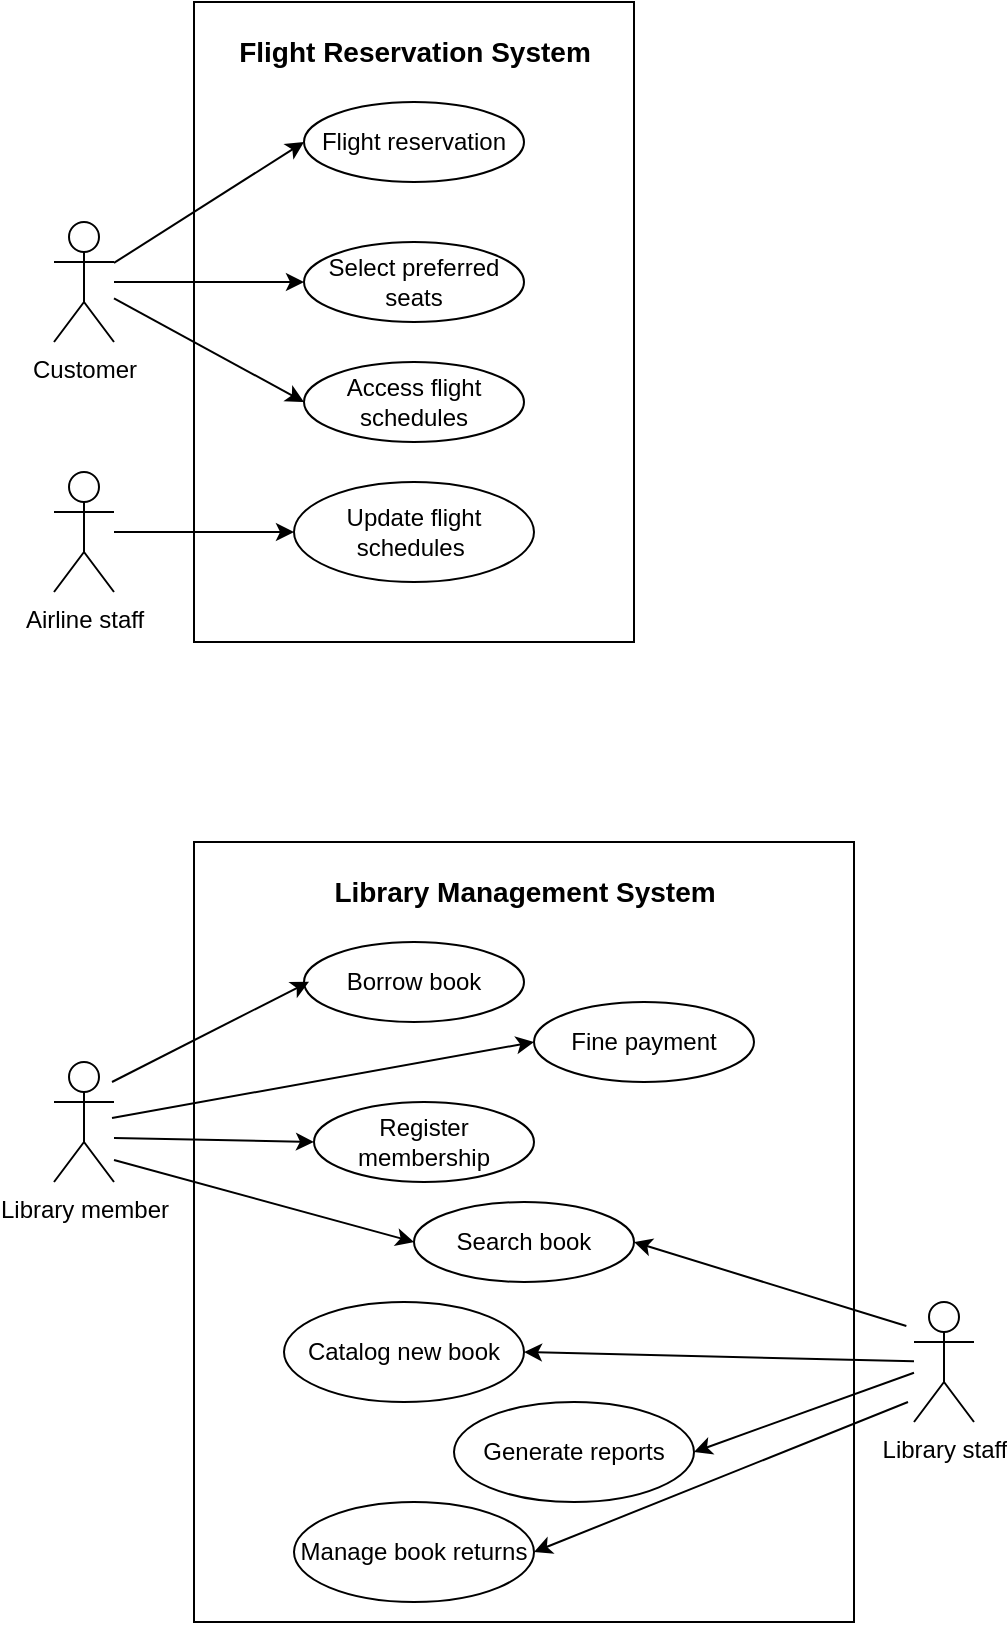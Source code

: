 <mxfile version="21.3.7" type="github" pages="3">
  <diagram name="Page-1" id="WjCeue9oNPRDExThyrDB">
    <mxGraphModel dx="1158" dy="1180" grid="1" gridSize="10" guides="1" tooltips="1" connect="1" arrows="1" fold="1" page="1" pageScale="1" pageWidth="850" pageHeight="1100" math="0" shadow="0">
      <root>
        <mxCell id="0" />
        <mxCell id="1" parent="0" />
        <mxCell id="Q8-kpdwrW5LMP03cHDGk-1" value="" style="rounded=0;whiteSpace=wrap;html=1;" vertex="1" parent="1">
          <mxGeometry x="110" y="30" width="220" height="320" as="geometry" />
        </mxCell>
        <mxCell id="Q8-kpdwrW5LMP03cHDGk-2" value="&lt;b&gt;&lt;font style=&quot;font-size: 14px;&quot;&gt;Flight Reservation System&lt;/font&gt;&lt;/b&gt;" style="text;html=1;strokeColor=none;fillColor=none;align=center;verticalAlign=middle;whiteSpace=wrap;rounded=0;" vertex="1" parent="1">
          <mxGeometry x="127.5" y="40" width="185" height="30" as="geometry" />
        </mxCell>
        <mxCell id="Q8-kpdwrW5LMP03cHDGk-3" value="Customer" style="shape=umlActor;verticalLabelPosition=bottom;verticalAlign=top;html=1;outlineConnect=0;" vertex="1" parent="1">
          <mxGeometry x="40" y="140" width="30" height="60" as="geometry" />
        </mxCell>
        <mxCell id="Q8-kpdwrW5LMP03cHDGk-7" value="Flight reservation" style="ellipse;whiteSpace=wrap;html=1;" vertex="1" parent="1">
          <mxGeometry x="165" y="80" width="110" height="40" as="geometry" />
        </mxCell>
        <mxCell id="Q8-kpdwrW5LMP03cHDGk-8" value="Airline staff" style="shape=umlActor;verticalLabelPosition=bottom;verticalAlign=top;html=1;outlineConnect=0;" vertex="1" parent="1">
          <mxGeometry x="40" y="265" width="30" height="60" as="geometry" />
        </mxCell>
        <mxCell id="Q8-kpdwrW5LMP03cHDGk-9" value="Update flight schedules&amp;nbsp;" style="ellipse;whiteSpace=wrap;html=1;" vertex="1" parent="1">
          <mxGeometry x="160" y="270" width="120" height="50" as="geometry" />
        </mxCell>
        <mxCell id="Q8-kpdwrW5LMP03cHDGk-10" value="" style="endArrow=classic;html=1;rounded=0;entryX=0;entryY=0.5;entryDx=0;entryDy=0;" edge="1" parent="1" source="Q8-kpdwrW5LMP03cHDGk-3" target="Q8-kpdwrW5LMP03cHDGk-7">
          <mxGeometry width="50" height="50" relative="1" as="geometry">
            <mxPoint x="200" y="200" as="sourcePoint" />
            <mxPoint x="250" y="150" as="targetPoint" />
          </mxGeometry>
        </mxCell>
        <mxCell id="Q8-kpdwrW5LMP03cHDGk-11" value="" style="endArrow=classic;html=1;rounded=0;entryX=0;entryY=0.5;entryDx=0;entryDy=0;" edge="1" parent="1" source="Q8-kpdwrW5LMP03cHDGk-8" target="Q8-kpdwrW5LMP03cHDGk-9">
          <mxGeometry width="50" height="50" relative="1" as="geometry">
            <mxPoint x="200" y="330" as="sourcePoint" />
            <mxPoint x="250" y="280" as="targetPoint" />
          </mxGeometry>
        </mxCell>
        <mxCell id="Q8-kpdwrW5LMP03cHDGk-12" value="Select preferred seats" style="ellipse;whiteSpace=wrap;html=1;" vertex="1" parent="1">
          <mxGeometry x="165" y="150" width="110" height="40" as="geometry" />
        </mxCell>
        <mxCell id="Q8-kpdwrW5LMP03cHDGk-13" value="Access flight schedules" style="ellipse;whiteSpace=wrap;html=1;" vertex="1" parent="1">
          <mxGeometry x="165" y="210" width="110" height="40" as="geometry" />
        </mxCell>
        <mxCell id="Q8-kpdwrW5LMP03cHDGk-14" value="" style="endArrow=classic;html=1;rounded=0;entryX=0;entryY=0.5;entryDx=0;entryDy=0;" edge="1" parent="1" source="Q8-kpdwrW5LMP03cHDGk-3">
          <mxGeometry width="50" height="50" relative="1" as="geometry">
            <mxPoint x="75" y="170" as="sourcePoint" />
            <mxPoint x="165" y="170" as="targetPoint" />
          </mxGeometry>
        </mxCell>
        <mxCell id="Q8-kpdwrW5LMP03cHDGk-15" value="" style="endArrow=classic;html=1;rounded=0;entryX=0;entryY=0.5;entryDx=0;entryDy=0;" edge="1" parent="1" source="Q8-kpdwrW5LMP03cHDGk-3" target="Q8-kpdwrW5LMP03cHDGk-13">
          <mxGeometry width="50" height="50" relative="1" as="geometry">
            <mxPoint x="80" y="305" as="sourcePoint" />
            <mxPoint x="170" y="305" as="targetPoint" />
          </mxGeometry>
        </mxCell>
        <mxCell id="Q8-kpdwrW5LMP03cHDGk-16" value="" style="rounded=0;whiteSpace=wrap;html=1;" vertex="1" parent="1">
          <mxGeometry x="110" y="450" width="330" height="390" as="geometry" />
        </mxCell>
        <mxCell id="Q8-kpdwrW5LMP03cHDGk-17" value="&lt;b&gt;&lt;font style=&quot;font-size: 14px;&quot;&gt;Library Management System&lt;/font&gt;&lt;/b&gt;" style="text;html=1;strokeColor=none;fillColor=none;align=center;verticalAlign=middle;whiteSpace=wrap;rounded=0;" vertex="1" parent="1">
          <mxGeometry x="178.75" y="460" width="192.5" height="30" as="geometry" />
        </mxCell>
        <mxCell id="Q8-kpdwrW5LMP03cHDGk-18" value="Library member" style="shape=umlActor;verticalLabelPosition=bottom;verticalAlign=top;html=1;outlineConnect=0;" vertex="1" parent="1">
          <mxGeometry x="40" y="560" width="30" height="60" as="geometry" />
        </mxCell>
        <mxCell id="Q8-kpdwrW5LMP03cHDGk-19" value="Borrow book" style="ellipse;whiteSpace=wrap;html=1;" vertex="1" parent="1">
          <mxGeometry x="165" y="500" width="110" height="40" as="geometry" />
        </mxCell>
        <mxCell id="Q8-kpdwrW5LMP03cHDGk-20" value="Library staff" style="shape=umlActor;verticalLabelPosition=bottom;verticalAlign=top;html=1;outlineConnect=0;" vertex="1" parent="1">
          <mxGeometry x="470" y="680" width="30" height="60" as="geometry" />
        </mxCell>
        <mxCell id="Q8-kpdwrW5LMP03cHDGk-21" value="Catalog new book" style="ellipse;whiteSpace=wrap;html=1;" vertex="1" parent="1">
          <mxGeometry x="155" y="680" width="120" height="50" as="geometry" />
        </mxCell>
        <mxCell id="Q8-kpdwrW5LMP03cHDGk-22" value="" style="endArrow=classic;html=1;rounded=0;entryX=0.023;entryY=0.497;entryDx=0;entryDy=0;entryPerimeter=0;" edge="1" parent="1" target="Q8-kpdwrW5LMP03cHDGk-19">
          <mxGeometry width="50" height="50" relative="1" as="geometry">
            <mxPoint x="69" y="570" as="sourcePoint" />
            <mxPoint x="154" y="520" as="targetPoint" />
          </mxGeometry>
        </mxCell>
        <mxCell id="Q8-kpdwrW5LMP03cHDGk-23" value="" style="endArrow=classic;html=1;rounded=0;entryX=1;entryY=0.5;entryDx=0;entryDy=0;" edge="1" parent="1" source="Q8-kpdwrW5LMP03cHDGk-20" target="Q8-kpdwrW5LMP03cHDGk-21">
          <mxGeometry width="50" height="50" relative="1" as="geometry">
            <mxPoint x="200" y="750" as="sourcePoint" />
            <mxPoint x="280" y="715" as="targetPoint" />
          </mxGeometry>
        </mxCell>
        <mxCell id="Q8-kpdwrW5LMP03cHDGk-24" value="Register membership" style="ellipse;whiteSpace=wrap;html=1;" vertex="1" parent="1">
          <mxGeometry x="170" y="580" width="110" height="40" as="geometry" />
        </mxCell>
        <mxCell id="Q8-kpdwrW5LMP03cHDGk-25" value="Search book" style="ellipse;whiteSpace=wrap;html=1;" vertex="1" parent="1">
          <mxGeometry x="220" y="630" width="110" height="40" as="geometry" />
        </mxCell>
        <mxCell id="Q8-kpdwrW5LMP03cHDGk-26" value="" style="endArrow=classic;html=1;rounded=0;entryX=0;entryY=0.5;entryDx=0;entryDy=0;" edge="1" parent="1" target="Q8-kpdwrW5LMP03cHDGk-24">
          <mxGeometry width="50" height="50" relative="1" as="geometry">
            <mxPoint x="70" y="598" as="sourcePoint" />
            <mxPoint x="155" y="578" as="targetPoint" />
          </mxGeometry>
        </mxCell>
        <mxCell id="Q8-kpdwrW5LMP03cHDGk-27" value="" style="endArrow=classic;html=1;rounded=0;entryX=0;entryY=0.5;entryDx=0;entryDy=0;" edge="1" parent="1" target="Q8-kpdwrW5LMP03cHDGk-25">
          <mxGeometry width="50" height="50" relative="1" as="geometry">
            <mxPoint x="70" y="609" as="sourcePoint" />
            <mxPoint x="155" y="639" as="targetPoint" />
          </mxGeometry>
        </mxCell>
        <mxCell id="Q8-kpdwrW5LMP03cHDGk-28" value="Manage book returns" style="ellipse;whiteSpace=wrap;html=1;" vertex="1" parent="1">
          <mxGeometry x="160" y="780" width="120" height="50" as="geometry" />
        </mxCell>
        <mxCell id="Q8-kpdwrW5LMP03cHDGk-29" value="Fine payment" style="ellipse;whiteSpace=wrap;html=1;" vertex="1" parent="1">
          <mxGeometry x="280" y="530" width="110" height="40" as="geometry" />
        </mxCell>
        <mxCell id="Q8-kpdwrW5LMP03cHDGk-30" value="Generate reports" style="ellipse;whiteSpace=wrap;html=1;" vertex="1" parent="1">
          <mxGeometry x="240" y="730" width="120" height="50" as="geometry" />
        </mxCell>
        <mxCell id="Q8-kpdwrW5LMP03cHDGk-31" value="" style="endArrow=classic;html=1;rounded=0;entryX=0;entryY=0.5;entryDx=0;entryDy=0;" edge="1" parent="1" target="Q8-kpdwrW5LMP03cHDGk-29">
          <mxGeometry width="50" height="50" relative="1" as="geometry">
            <mxPoint x="69" y="588" as="sourcePoint" />
            <mxPoint x="269.0" y="538" as="targetPoint" />
          </mxGeometry>
        </mxCell>
        <mxCell id="Q8-kpdwrW5LMP03cHDGk-32" value="" style="endArrow=classic;html=1;rounded=0;entryX=1;entryY=0.5;entryDx=0;entryDy=0;" edge="1" parent="1" target="Q8-kpdwrW5LMP03cHDGk-25">
          <mxGeometry width="50" height="50" relative="1" as="geometry">
            <mxPoint x="466.176" y="692" as="sourcePoint" />
            <mxPoint x="335" y="652" as="targetPoint" />
          </mxGeometry>
        </mxCell>
        <mxCell id="Q8-kpdwrW5LMP03cHDGk-33" value="" style="endArrow=classic;html=1;rounded=0;entryX=1;entryY=0.5;entryDx=0;entryDy=0;" edge="1" parent="1" source="Q8-kpdwrW5LMP03cHDGk-20" target="Q8-kpdwrW5LMP03cHDGk-30">
          <mxGeometry width="50" height="50" relative="1" as="geometry">
            <mxPoint x="460" y="720" as="sourcePoint" />
            <mxPoint x="264.0" y="753" as="targetPoint" />
          </mxGeometry>
        </mxCell>
        <mxCell id="Q8-kpdwrW5LMP03cHDGk-34" value="" style="endArrow=classic;html=1;rounded=0;entryX=1;entryY=0.5;entryDx=0;entryDy=0;" edge="1" parent="1" target="Q8-kpdwrW5LMP03cHDGk-28">
          <mxGeometry width="50" height="50" relative="1" as="geometry">
            <mxPoint x="467" y="730" as="sourcePoint" />
            <mxPoint x="287" y="805" as="targetPoint" />
          </mxGeometry>
        </mxCell>
      </root>
    </mxGraphModel>
  </diagram>
  <diagram id="GZ9rL6wWL8wq_5py-PKl" name="Page-2">
    <mxGraphModel dx="548" dy="559" grid="1" gridSize="10" guides="1" tooltips="1" connect="1" arrows="1" fold="1" page="1" pageScale="1" pageWidth="850" pageHeight="1100" math="0" shadow="0">
      <root>
        <mxCell id="0" />
        <mxCell id="1" parent="0" />
        <mxCell id="OfLIYp0WnvrLOEZf-eT9-1" value="" style="rounded=0;whiteSpace=wrap;html=1;" vertex="1" parent="1">
          <mxGeometry x="190" y="60" width="340" height="320" as="geometry" />
        </mxCell>
        <mxCell id="OfLIYp0WnvrLOEZf-eT9-2" value="&lt;b&gt;&lt;font style=&quot;font-size: 14px;&quot;&gt;Automated Teller Machine (ATM) System&lt;/font&gt;&lt;/b&gt;" style="text;html=1;strokeColor=none;fillColor=none;align=center;verticalAlign=middle;whiteSpace=wrap;rounded=0;" vertex="1" parent="1">
          <mxGeometry x="218.75" y="70" width="282.5" height="30" as="geometry" />
        </mxCell>
        <mxCell id="OfLIYp0WnvrLOEZf-eT9-3" value="Customer" style="shape=umlActor;verticalLabelPosition=bottom;verticalAlign=top;html=1;outlineConnect=0;" vertex="1" parent="1">
          <mxGeometry x="70" y="210" width="30" height="60" as="geometry" />
        </mxCell>
        <mxCell id="OfLIYp0WnvrLOEZf-eT9-4" value="Cash withdrawals" style="ellipse;whiteSpace=wrap;html=1;" vertex="1" parent="1">
          <mxGeometry x="245" y="110" width="110" height="40" as="geometry" />
        </mxCell>
        <mxCell id="OfLIYp0WnvrLOEZf-eT9-6" value="Account statement printing" style="ellipse;whiteSpace=wrap;html=1;" vertex="1" parent="1">
          <mxGeometry x="360" y="130" width="120" height="50" as="geometry" />
        </mxCell>
        <mxCell id="OfLIYp0WnvrLOEZf-eT9-7" value="" style="endArrow=classic;html=1;rounded=0;entryX=0;entryY=0.5;entryDx=0;entryDy=0;" edge="1" parent="1" target="OfLIYp0WnvrLOEZf-eT9-4">
          <mxGeometry width="50" height="50" relative="1" as="geometry">
            <mxPoint x="90" y="240" as="sourcePoint" />
            <mxPoint x="330" y="180" as="targetPoint" />
          </mxGeometry>
        </mxCell>
        <mxCell id="OfLIYp0WnvrLOEZf-eT9-9" value="Balance inquiries" style="ellipse;whiteSpace=wrap;html=1;" vertex="1" parent="1">
          <mxGeometry x="240" y="190" width="110" height="40" as="geometry" />
        </mxCell>
        <mxCell id="OfLIYp0WnvrLOEZf-eT9-10" value="Fund transfer" style="ellipse;whiteSpace=wrap;html=1;" vertex="1" parent="1">
          <mxGeometry x="260" y="260" width="110" height="40" as="geometry" />
        </mxCell>
        <mxCell id="OfLIYp0WnvrLOEZf-eT9-11" value="" style="endArrow=classic;html=1;rounded=0;entryX=0;entryY=0.5;entryDx=0;entryDy=0;" edge="1" parent="1" target="OfLIYp0WnvrLOEZf-eT9-9">
          <mxGeometry width="50" height="50" relative="1" as="geometry">
            <mxPoint x="90" y="240" as="sourcePoint" />
            <mxPoint x="245" y="200" as="targetPoint" />
          </mxGeometry>
        </mxCell>
        <mxCell id="OfLIYp0WnvrLOEZf-eT9-12" value="" style="endArrow=classic;html=1;rounded=0;entryX=0;entryY=0.5;entryDx=0;entryDy=0;" edge="1" parent="1" target="OfLIYp0WnvrLOEZf-eT9-10">
          <mxGeometry width="50" height="50" relative="1" as="geometry">
            <mxPoint x="90" y="240" as="sourcePoint" />
            <mxPoint x="250" y="335" as="targetPoint" />
          </mxGeometry>
        </mxCell>
        <mxCell id="OfLIYp0WnvrLOEZf-eT9-14" value="PIN change" style="ellipse;whiteSpace=wrap;html=1;" vertex="1" parent="1">
          <mxGeometry x="380" y="220" width="120" height="50" as="geometry" />
        </mxCell>
        <mxCell id="OfLIYp0WnvrLOEZf-eT9-15" value="Bill payment" style="ellipse;whiteSpace=wrap;html=1;" vertex="1" parent="1">
          <mxGeometry x="355" y="310" width="120" height="50" as="geometry" />
        </mxCell>
        <mxCell id="OfLIYp0WnvrLOEZf-eT9-16" value="" style="endArrow=classic;html=1;rounded=0;entryX=0;entryY=0.5;entryDx=0;entryDy=0;" edge="1" parent="1" target="OfLIYp0WnvrLOEZf-eT9-6">
          <mxGeometry width="50" height="50" relative="1" as="geometry">
            <mxPoint x="90" y="240" as="sourcePoint" />
            <mxPoint x="350" y="190" as="targetPoint" />
          </mxGeometry>
        </mxCell>
        <mxCell id="OfLIYp0WnvrLOEZf-eT9-17" value="" style="endArrow=classic;html=1;rounded=0;entryX=0;entryY=0.5;entryDx=0;entryDy=0;" edge="1" parent="1" target="OfLIYp0WnvrLOEZf-eT9-14">
          <mxGeometry width="50" height="50" relative="1" as="geometry">
            <mxPoint x="90" y="240" as="sourcePoint" />
            <mxPoint x="350" y="190" as="targetPoint" />
          </mxGeometry>
        </mxCell>
        <mxCell id="OfLIYp0WnvrLOEZf-eT9-18" value="" style="endArrow=classic;html=1;rounded=0;entryX=0;entryY=0.5;entryDx=0;entryDy=0;" edge="1" parent="1" target="OfLIYp0WnvrLOEZf-eT9-15">
          <mxGeometry width="50" height="50" relative="1" as="geometry">
            <mxPoint x="90" y="240" as="sourcePoint" />
            <mxPoint x="390" y="255" as="targetPoint" />
          </mxGeometry>
        </mxCell>
        <mxCell id="GMJfs7UsbbpV-X-8Ea8f-1" value="" style="rounded=0;whiteSpace=wrap;html=1;" vertex="1" parent="1">
          <mxGeometry x="200" y="460" width="240" height="140" as="geometry" />
        </mxCell>
        <mxCell id="GMJfs7UsbbpV-X-8Ea8f-2" value="&lt;b&gt;&lt;font style=&quot;font-size: 14px;&quot;&gt;Hospital Management System&lt;/font&gt;&lt;/b&gt;" style="text;html=1;strokeColor=none;fillColor=none;align=center;verticalAlign=middle;whiteSpace=wrap;rounded=0;" vertex="1" parent="1">
          <mxGeometry x="218.75" y="470" width="202.5" height="30" as="geometry" />
        </mxCell>
        <mxCell id="GMJfs7UsbbpV-X-8Ea8f-3" value="Administrator" style="shape=umlActor;verticalLabelPosition=bottom;verticalAlign=top;html=1;outlineConnect=0;" vertex="1" parent="1">
          <mxGeometry x="130" y="520" width="30" height="60" as="geometry" />
        </mxCell>
        <mxCell id="GMJfs7UsbbpV-X-8Ea8f-4" value="Enter patient&#39;s details" style="ellipse;whiteSpace=wrap;html=1;" vertex="1" parent="1">
          <mxGeometry x="265" y="530" width="110" height="40" as="geometry" />
        </mxCell>
        <mxCell id="GMJfs7UsbbpV-X-8Ea8f-11" value="" style="endArrow=classic;html=1;rounded=0;entryX=0;entryY=0.5;entryDx=0;entryDy=0;" edge="1" parent="1" source="GMJfs7UsbbpV-X-8Ea8f-3" target="GMJfs7UsbbpV-X-8Ea8f-4">
          <mxGeometry width="50" height="50" relative="1" as="geometry">
            <mxPoint x="165" y="600" as="sourcePoint" />
            <mxPoint x="255" y="600" as="targetPoint" />
          </mxGeometry>
        </mxCell>
      </root>
    </mxGraphModel>
  </diagram>
  <diagram id="LWu-5lSB70NDngWm8Vzc" name="Page-3">
    <mxGraphModel dx="1042" dy="1130" grid="1" gridSize="10" guides="1" tooltips="1" connect="1" arrows="1" fold="1" page="1" pageScale="1" pageWidth="850" pageHeight="1100" math="0" shadow="0">
      <root>
        <mxCell id="0" />
        <mxCell id="1" parent="0" />
        <mxCell id="A_65VTMRXlVjF5B9rJ2u-1" value="Student" style="swimlane;whiteSpace=wrap" vertex="1" parent="1">
          <mxGeometry x="164.5" y="128" width="280" height="570" as="geometry">
            <mxRectangle x="164.5" y="128" width="90" height="30" as="alternateBounds" />
          </mxGeometry>
        </mxCell>
        <mxCell id="A_65VTMRXlVjF5B9rJ2u-2" style="edgeStyle=orthogonalEdgeStyle;rounded=0;orthogonalLoop=1;jettySize=auto;html=1;exitX=0.5;exitY=1;exitDx=0;exitDy=0;entryX=0.5;entryY=0;entryDx=0;entryDy=0;" edge="1" parent="A_65VTMRXlVjF5B9rJ2u-1" source="A_65VTMRXlVjF5B9rJ2u-3" target="A_65VTMRXlVjF5B9rJ2u-4">
          <mxGeometry relative="1" as="geometry" />
        </mxCell>
        <mxCell id="A_65VTMRXlVjF5B9rJ2u-3" value="" style="ellipse;shape=startState;fillColor=#000000;strokeColor=#ff0000;" vertex="1" parent="A_65VTMRXlVjF5B9rJ2u-1">
          <mxGeometry x="125" y="40" width="30" height="30" as="geometry" />
        </mxCell>
        <mxCell id="A_65VTMRXlVjF5B9rJ2u-4" value="Go to &quot;Event Registration&quot; page" style="" vertex="1" parent="A_65VTMRXlVjF5B9rJ2u-1">
          <mxGeometry x="45" y="110" width="190" height="50" as="geometry" />
        </mxCell>
        <mxCell id="A_65VTMRXlVjF5B9rJ2u-5" value="Select desired event" style="" vertex="1" parent="A_65VTMRXlVjF5B9rJ2u-1">
          <mxGeometry x="75" y="202" width="130" height="50" as="geometry" />
        </mxCell>
        <mxCell id="A_65VTMRXlVjF5B9rJ2u-6" style="edgeStyle=orthogonalEdgeStyle;rounded=0;orthogonalLoop=1;jettySize=auto;html=1;entryX=0.5;entryY=0;entryDx=0;entryDy=0;" edge="1" parent="A_65VTMRXlVjF5B9rJ2u-1" source="A_65VTMRXlVjF5B9rJ2u-7" target="A_65VTMRXlVjF5B9rJ2u-8">
          <mxGeometry relative="1" as="geometry" />
        </mxCell>
        <mxCell id="A_65VTMRXlVjF5B9rJ2u-7" value="Fills in information" style="" vertex="1" parent="A_65VTMRXlVjF5B9rJ2u-1">
          <mxGeometry x="85" y="292" width="110" height="35" as="geometry" />
        </mxCell>
        <mxCell id="A_65VTMRXlVjF5B9rJ2u-8" value="Submit form" style="" vertex="1" parent="A_65VTMRXlVjF5B9rJ2u-1">
          <mxGeometry x="95" y="362" width="90" height="35" as="geometry" />
        </mxCell>
        <mxCell id="A_65VTMRXlVjF5B9rJ2u-9" value="System" style="swimlane;whiteSpace=wrap" vertex="1" parent="1">
          <mxGeometry x="444.5" y="128" width="340" height="570" as="geometry" />
        </mxCell>
        <mxCell id="A_65VTMRXlVjF5B9rJ2u-10" value="Display a list of available events" style="" vertex="1" parent="A_65VTMRXlVjF5B9rJ2u-9">
          <mxGeometry x="20" y="110" width="200" height="50" as="geometry" />
        </mxCell>
        <mxCell id="A_65VTMRXlVjF5B9rJ2u-11" style="edgeStyle=orthogonalEdgeStyle;rounded=0;orthogonalLoop=1;jettySize=auto;html=1;entryX=0.5;entryY=0;entryDx=0;entryDy=0;" edge="1" parent="A_65VTMRXlVjF5B9rJ2u-9" source="A_65VTMRXlVjF5B9rJ2u-12" target="A_65VTMRXlVjF5B9rJ2u-15">
          <mxGeometry relative="1" as="geometry" />
        </mxCell>
        <mxCell id="A_65VTMRXlVjF5B9rJ2u-12" value="Display event details" style="" vertex="1" parent="A_65VTMRXlVjF5B9rJ2u-9">
          <mxGeometry x="52.5" y="207" width="135" height="40" as="geometry" />
        </mxCell>
        <mxCell id="A_65VTMRXlVjF5B9rJ2u-13" style="edgeStyle=orthogonalEdgeStyle;rounded=0;orthogonalLoop=1;jettySize=auto;html=1;" edge="1" parent="A_65VTMRXlVjF5B9rJ2u-9" source="A_65VTMRXlVjF5B9rJ2u-15">
          <mxGeometry relative="1" as="geometry">
            <mxPoint x="-84.5" y="312.5" as="targetPoint" />
          </mxGeometry>
        </mxCell>
        <mxCell id="A_65VTMRXlVjF5B9rJ2u-14" style="edgeStyle=orthogonalEdgeStyle;rounded=0;orthogonalLoop=1;jettySize=auto;html=1;entryX=0;entryY=0.5;entryDx=0;entryDy=0;" edge="1" parent="A_65VTMRXlVjF5B9rJ2u-9" source="A_65VTMRXlVjF5B9rJ2u-15" target="A_65VTMRXlVjF5B9rJ2u-17">
          <mxGeometry relative="1" as="geometry" />
        </mxCell>
        <mxCell id="A_65VTMRXlVjF5B9rJ2u-15" value="Event registration full" style="rhombus;fillColor=#ffffc0;strokeColor=#ff0000;" vertex="1" parent="A_65VTMRXlVjF5B9rJ2u-9">
          <mxGeometry x="37.75" y="285" width="164.5" height="55" as="geometry" />
        </mxCell>
        <mxCell id="A_65VTMRXlVjF5B9rJ2u-16" value="" style="ellipse;shape=endState;fillColor=#000000;strokeColor=#ff0000" vertex="1" parent="A_65VTMRXlVjF5B9rJ2u-9">
          <mxGeometry x="255.5" y="476" width="30" height="30" as="geometry" />
        </mxCell>
        <mxCell id="A_65VTMRXlVjF5B9rJ2u-17" value="Display error message" style="" vertex="1" parent="A_65VTMRXlVjF5B9rJ2u-9">
          <mxGeometry x="175.5" y="362" width="145" height="38" as="geometry" />
        </mxCell>
        <mxCell id="A_65VTMRXlVjF5B9rJ2u-18" style="edgeStyle=orthogonalEdgeStyle;rounded=0;orthogonalLoop=1;jettySize=auto;html=1;exitX=0.5;exitY=1;exitDx=0;exitDy=0;entryX=0.5;entryY=0;entryDx=0;entryDy=0;" edge="1" parent="A_65VTMRXlVjF5B9rJ2u-9" source="A_65VTMRXlVjF5B9rJ2u-19" target="A_65VTMRXlVjF5B9rJ2u-21">
          <mxGeometry relative="1" as="geometry" />
        </mxCell>
        <mxCell id="A_65VTMRXlVjF5B9rJ2u-19" value="Confirms registration" style="" vertex="1" parent="A_65VTMRXlVjF5B9rJ2u-9">
          <mxGeometry x="47.5" y="412" width="145" height="38" as="geometry" />
        </mxCell>
        <mxCell id="A_65VTMRXlVjF5B9rJ2u-20" style="edgeStyle=orthogonalEdgeStyle;rounded=0;orthogonalLoop=1;jettySize=auto;html=1;entryX=0;entryY=0.5;entryDx=0;entryDy=0;" edge="1" parent="A_65VTMRXlVjF5B9rJ2u-9" source="A_65VTMRXlVjF5B9rJ2u-21" target="A_65VTMRXlVjF5B9rJ2u-16">
          <mxGeometry relative="1" as="geometry" />
        </mxCell>
        <mxCell id="A_65VTMRXlVjF5B9rJ2u-21" value="Display confirmation message" style="" vertex="1" parent="A_65VTMRXlVjF5B9rJ2u-9">
          <mxGeometry x="28.75" y="472" width="182.5" height="38" as="geometry" />
        </mxCell>
        <mxCell id="A_65VTMRXlVjF5B9rJ2u-22" value="No" style="text;strokeColor=none;align=center;fillColor=none;html=1;verticalAlign=middle;whiteSpace=wrap;rounded=0;" vertex="1" parent="A_65VTMRXlVjF5B9rJ2u-9">
          <mxGeometry y="285" width="60" height="30" as="geometry" />
        </mxCell>
        <mxCell id="A_65VTMRXlVjF5B9rJ2u-23" value="Yes" style="text;strokeColor=none;align=center;fillColor=none;html=1;verticalAlign=middle;whiteSpace=wrap;rounded=0;" vertex="1" parent="A_65VTMRXlVjF5B9rJ2u-9">
          <mxGeometry x="105.5" y="332" width="60" height="30" as="geometry" />
        </mxCell>
        <mxCell id="A_65VTMRXlVjF5B9rJ2u-24" value="" style="edgeStyle=orthogonalEdgeStyle;rounded=0;orthogonalLoop=1;jettySize=auto;html=1;" edge="1" parent="1" source="A_65VTMRXlVjF5B9rJ2u-4" target="A_65VTMRXlVjF5B9rJ2u-10">
          <mxGeometry relative="1" as="geometry" />
        </mxCell>
        <mxCell id="A_65VTMRXlVjF5B9rJ2u-25" style="edgeStyle=orthogonalEdgeStyle;rounded=0;orthogonalLoop=1;jettySize=auto;html=1;entryX=0.75;entryY=0;entryDx=0;entryDy=0;" edge="1" parent="1" source="A_65VTMRXlVjF5B9rJ2u-17" target="A_65VTMRXlVjF5B9rJ2u-4">
          <mxGeometry relative="1" as="geometry">
            <Array as="points">
              <mxPoint x="710" y="218" />
              <mxPoint x="352" y="218" />
            </Array>
          </mxGeometry>
        </mxCell>
        <mxCell id="A_65VTMRXlVjF5B9rJ2u-26" style="edgeStyle=orthogonalEdgeStyle;rounded=0;orthogonalLoop=1;jettySize=auto;html=1;entryX=0;entryY=0.5;entryDx=0;entryDy=0;" edge="1" parent="1" source="A_65VTMRXlVjF5B9rJ2u-8" target="A_65VTMRXlVjF5B9rJ2u-19">
          <mxGeometry relative="1" as="geometry">
            <Array as="points">
              <mxPoint x="305" y="559" />
            </Array>
          </mxGeometry>
        </mxCell>
        <mxCell id="A_65VTMRXlVjF5B9rJ2u-27" style="edgeStyle=orthogonalEdgeStyle;rounded=0;orthogonalLoop=1;jettySize=auto;html=1;" edge="1" parent="1" source="A_65VTMRXlVjF5B9rJ2u-5" target="A_65VTMRXlVjF5B9rJ2u-12">
          <mxGeometry relative="1" as="geometry" />
        </mxCell>
        <mxCell id="A_65VTMRXlVjF5B9rJ2u-28" style="edgeStyle=orthogonalEdgeStyle;rounded=0;orthogonalLoop=1;jettySize=auto;html=1;entryX=0.5;entryY=0;entryDx=0;entryDy=0;" edge="1" parent="1" source="A_65VTMRXlVjF5B9rJ2u-10" target="A_65VTMRXlVjF5B9rJ2u-5">
          <mxGeometry relative="1" as="geometry">
            <Array as="points">
              <mxPoint x="565" y="310" />
              <mxPoint x="305" y="310" />
            </Array>
          </mxGeometry>
        </mxCell>
      </root>
    </mxGraphModel>
  </diagram>
</mxfile>
